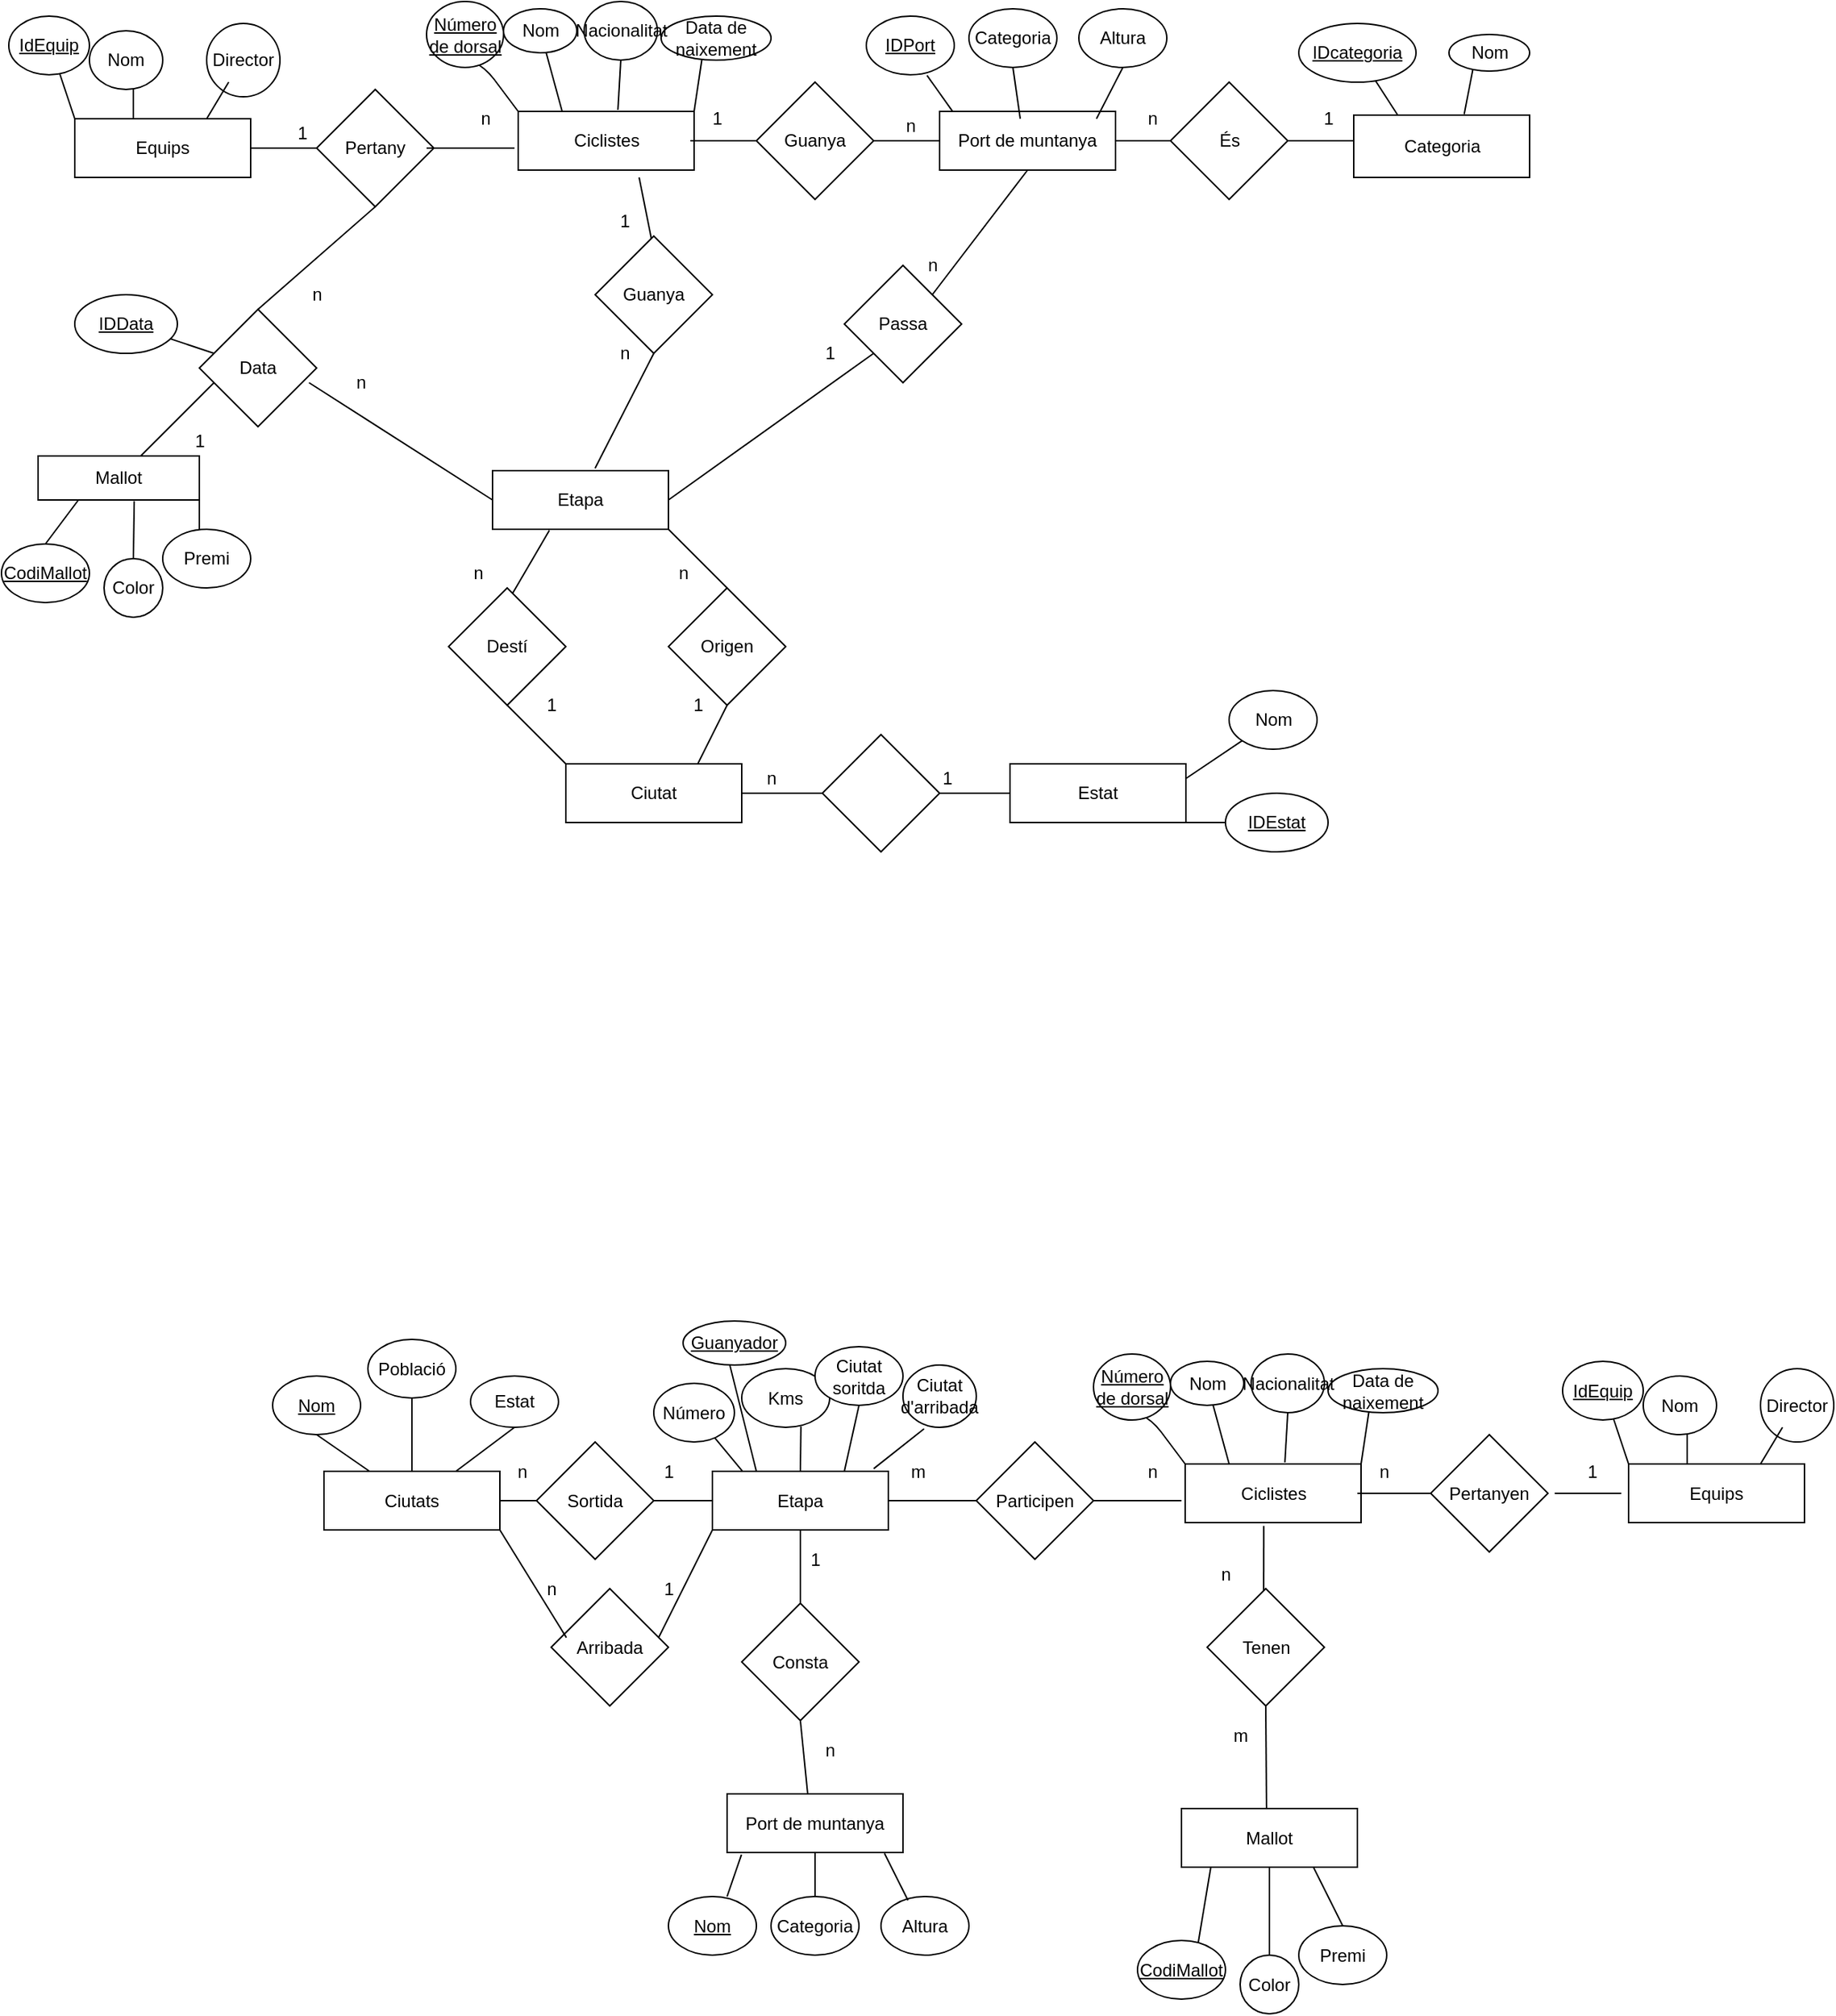 <mxfile version="13.9.6" type="github">
  <diagram id="R2lEEEUBdFMjLlhIrx00" name="Page-1">
    <mxGraphModel dx="2354" dy="1782" grid="1" gridSize="10" guides="1" tooltips="1" connect="1" arrows="1" fold="1" page="1" pageScale="1" pageWidth="850" pageHeight="1100" math="0" shadow="0" extFonts="Permanent Marker^https://fonts.googleapis.com/css?family=Permanent+Marker">
      <root>
        <mxCell id="0" />
        <mxCell id="1" parent="0" />
        <mxCell id="1hGpKZUH9dAzGPUgrhqF-1" value="Ciclistes" style="rounded=0;whiteSpace=wrap;html=1;" parent="1" vertex="1">
          <mxGeometry x="82.5" y="977.5" width="120" height="40" as="geometry" />
        </mxCell>
        <mxCell id="1hGpKZUH9dAzGPUgrhqF-2" value="" style="endArrow=none;html=1;exitX=0.25;exitY=0;exitDx=0;exitDy=0;" parent="1" source="1hGpKZUH9dAzGPUgrhqF-1" target="1hGpKZUH9dAzGPUgrhqF-3" edge="1">
          <mxGeometry width="50" height="50" relative="1" as="geometry">
            <mxPoint x="120" y="937.5" as="sourcePoint" />
            <mxPoint x="130" y="927.5" as="targetPoint" />
          </mxGeometry>
        </mxCell>
        <mxCell id="1hGpKZUH9dAzGPUgrhqF-3" value="Nom" style="ellipse;whiteSpace=wrap;html=1;" parent="1" vertex="1">
          <mxGeometry x="72.5" y="907.5" width="50" height="30" as="geometry" />
        </mxCell>
        <mxCell id="1hGpKZUH9dAzGPUgrhqF-4" value="" style="endArrow=none;html=1;exitX=1;exitY=0;exitDx=0;exitDy=0;" parent="1" source="1hGpKZUH9dAzGPUgrhqF-1" edge="1">
          <mxGeometry width="50" height="50" relative="1" as="geometry">
            <mxPoint x="320" y="967.5" as="sourcePoint" />
            <mxPoint x="210" y="927.5" as="targetPoint" />
          </mxGeometry>
        </mxCell>
        <mxCell id="1hGpKZUH9dAzGPUgrhqF-5" value="Data de naixement" style="ellipse;whiteSpace=wrap;html=1;" parent="1" vertex="1">
          <mxGeometry x="180" y="912.5" width="75" height="30" as="geometry" />
        </mxCell>
        <mxCell id="1hGpKZUH9dAzGPUgrhqF-6" value="Altura" style="ellipse;whiteSpace=wrap;html=1;" parent="1" vertex="1">
          <mxGeometry x="-125" y="1272.5" width="60" height="40" as="geometry" />
        </mxCell>
        <mxCell id="1hGpKZUH9dAzGPUgrhqF-7" value="" style="endArrow=none;html=1;exitX=0;exitY=0;exitDx=0;exitDy=0;" parent="1" source="1hGpKZUH9dAzGPUgrhqF-1" edge="1">
          <mxGeometry width="50" height="50" relative="1" as="geometry">
            <mxPoint x="-40" y="977.5" as="sourcePoint" />
            <mxPoint x="40" y="937.5" as="targetPoint" />
            <Array as="points">
              <mxPoint x="60" y="947.5" />
            </Array>
          </mxGeometry>
        </mxCell>
        <mxCell id="1hGpKZUH9dAzGPUgrhqF-8" value="&lt;u&gt;Número de dorsal&lt;/u&gt;" style="ellipse;whiteSpace=wrap;html=1;" parent="1" vertex="1">
          <mxGeometry x="20" y="902.5" width="52.5" height="45" as="geometry" />
        </mxCell>
        <mxCell id="1hGpKZUH9dAzGPUgrhqF-9" value="" style="endArrow=none;html=1;entryX=0.567;entryY=-0.025;entryDx=0;entryDy=0;exitX=0.5;exitY=1;exitDx=0;exitDy=0;entryPerimeter=0;" parent="1" source="1hGpKZUH9dAzGPUgrhqF-10" target="1hGpKZUH9dAzGPUgrhqF-1" edge="1">
          <mxGeometry width="50" height="50" relative="1" as="geometry">
            <mxPoint x="130" y="1057.5" as="sourcePoint" />
            <mxPoint x="140" y="1027.5" as="targetPoint" />
          </mxGeometry>
        </mxCell>
        <mxCell id="1hGpKZUH9dAzGPUgrhqF-10" value="Nacionalitat&lt;br&gt;" style="ellipse;whiteSpace=wrap;html=1;" parent="1" vertex="1">
          <mxGeometry x="127.5" y="902.5" width="50" height="40" as="geometry" />
        </mxCell>
        <mxCell id="1hGpKZUH9dAzGPUgrhqF-11" value="Port de muntanya" style="rounded=0;whiteSpace=wrap;html=1;" parent="1" vertex="1">
          <mxGeometry x="-230" y="1202.5" width="120" height="40" as="geometry" />
        </mxCell>
        <mxCell id="1hGpKZUH9dAzGPUgrhqF-12" value="&lt;u&gt;Nom&lt;/u&gt;" style="ellipse;whiteSpace=wrap;html=1;" parent="1" vertex="1">
          <mxGeometry x="-270" y="1272.5" width="60" height="40" as="geometry" />
        </mxCell>
        <mxCell id="1hGpKZUH9dAzGPUgrhqF-13" value="Categoria" style="ellipse;whiteSpace=wrap;html=1;" parent="1" vertex="1">
          <mxGeometry x="-200" y="1272.5" width="60" height="40" as="geometry" />
        </mxCell>
        <mxCell id="1hGpKZUH9dAzGPUgrhqF-14" value="" style="endArrow=none;html=1;exitX=0.082;exitY=1.035;exitDx=0;exitDy=0;exitPerimeter=0;" parent="1" source="1hGpKZUH9dAzGPUgrhqF-11" edge="1">
          <mxGeometry width="50" height="50" relative="1" as="geometry">
            <mxPoint x="-190" y="1202.5" as="sourcePoint" />
            <mxPoint x="-230" y="1272.5" as="targetPoint" />
          </mxGeometry>
        </mxCell>
        <mxCell id="1hGpKZUH9dAzGPUgrhqF-15" value="" style="endArrow=none;html=1;entryX=0.5;entryY=0;entryDx=0;entryDy=0;" parent="1" target="1hGpKZUH9dAzGPUgrhqF-13" edge="1">
          <mxGeometry width="50" height="50" relative="1" as="geometry">
            <mxPoint x="-170" y="1242.5" as="sourcePoint" />
            <mxPoint x="-170" y="1152.5" as="targetPoint" />
          </mxGeometry>
        </mxCell>
        <mxCell id="1hGpKZUH9dAzGPUgrhqF-16" value="" style="endArrow=none;html=1;exitX=0.895;exitY=1.015;exitDx=0;exitDy=0;exitPerimeter=0;entryX=0.307;entryY=0.065;entryDx=0;entryDy=0;entryPerimeter=0;" parent="1" source="1hGpKZUH9dAzGPUgrhqF-11" target="1hGpKZUH9dAzGPUgrhqF-6" edge="1">
          <mxGeometry width="50" height="50" relative="1" as="geometry">
            <mxPoint x="-110" y="1182.5" as="sourcePoint" />
            <mxPoint x="-110" y="1162.5" as="targetPoint" />
          </mxGeometry>
        </mxCell>
        <mxCell id="1hGpKZUH9dAzGPUgrhqF-17" value="Etapa" style="rounded=0;whiteSpace=wrap;html=1;" parent="1" vertex="1">
          <mxGeometry x="-240" y="982.5" width="120" height="40" as="geometry" />
        </mxCell>
        <mxCell id="1hGpKZUH9dAzGPUgrhqF-18" value="" style="endArrow=none;html=1;exitX=0.17;exitY=-0.005;exitDx=0;exitDy=0;exitPerimeter=0;" parent="1" source="1hGpKZUH9dAzGPUgrhqF-17" target="1hGpKZUH9dAzGPUgrhqF-21" edge="1">
          <mxGeometry width="50" height="50" relative="1" as="geometry">
            <mxPoint x="-250" y="972.5" as="sourcePoint" />
            <mxPoint x="-240" y="942.5" as="targetPoint" />
          </mxGeometry>
        </mxCell>
        <mxCell id="1hGpKZUH9dAzGPUgrhqF-19" value="" style="endArrow=none;html=1;exitX=0.5;exitY=0;exitDx=0;exitDy=0;entryX=0.673;entryY=0.985;entryDx=0;entryDy=0;entryPerimeter=0;" parent="1" source="1hGpKZUH9dAzGPUgrhqF-17" target="1hGpKZUH9dAzGPUgrhqF-22" edge="1">
          <mxGeometry width="50" height="50" relative="1" as="geometry">
            <mxPoint x="-200" y="972.5" as="sourcePoint" />
            <mxPoint x="-188" y="942.5" as="targetPoint" />
          </mxGeometry>
        </mxCell>
        <mxCell id="1hGpKZUH9dAzGPUgrhqF-20" value="" style="endArrow=none;html=1;exitX=0.75;exitY=0;exitDx=0;exitDy=0;entryX=0.5;entryY=1;entryDx=0;entryDy=0;" parent="1" source="1hGpKZUH9dAzGPUgrhqF-17" target="1hGpKZUH9dAzGPUgrhqF-23" edge="1">
          <mxGeometry width="50" height="50" relative="1" as="geometry">
            <mxPoint x="-170" y="982.5" as="sourcePoint" />
            <mxPoint x="-130" y="942.5" as="targetPoint" />
          </mxGeometry>
        </mxCell>
        <mxCell id="1hGpKZUH9dAzGPUgrhqF-21" value="Número" style="ellipse;whiteSpace=wrap;html=1;" parent="1" vertex="1">
          <mxGeometry x="-280" y="922.5" width="55" height="40" as="geometry" />
        </mxCell>
        <mxCell id="1hGpKZUH9dAzGPUgrhqF-22" value="Kms" style="ellipse;whiteSpace=wrap;html=1;" parent="1" vertex="1">
          <mxGeometry x="-220" y="912.5" width="60" height="40" as="geometry" />
        </mxCell>
        <mxCell id="1hGpKZUH9dAzGPUgrhqF-23" value="Ciutat soritda" style="ellipse;whiteSpace=wrap;html=1;" parent="1" vertex="1">
          <mxGeometry x="-170" y="897.5" width="60" height="40" as="geometry" />
        </mxCell>
        <mxCell id="1hGpKZUH9dAzGPUgrhqF-24" value="" style="endArrow=none;html=1;entryX=0.917;entryY=-0.045;entryDx=0;entryDy=0;exitX=0.288;exitY=1.024;exitDx=0;exitDy=0;exitPerimeter=0;entryPerimeter=0;" parent="1" source="1hGpKZUH9dAzGPUgrhqF-25" target="1hGpKZUH9dAzGPUgrhqF-17" edge="1">
          <mxGeometry width="50" height="50" relative="1" as="geometry">
            <mxPoint x="-180" y="1062.5" as="sourcePoint" />
            <mxPoint x="-160" y="1042.5" as="targetPoint" />
          </mxGeometry>
        </mxCell>
        <mxCell id="1hGpKZUH9dAzGPUgrhqF-25" value="Ciutat d&#39;arribada" style="ellipse;whiteSpace=wrap;html=1;" parent="1" vertex="1">
          <mxGeometry x="-110" y="910" width="50" height="42.5" as="geometry" />
        </mxCell>
        <mxCell id="1hGpKZUH9dAzGPUgrhqF-26" value="Ciutats" style="rounded=0;whiteSpace=wrap;html=1;" parent="1" vertex="1">
          <mxGeometry x="-505" y="982.5" width="120" height="40" as="geometry" />
        </mxCell>
        <mxCell id="1hGpKZUH9dAzGPUgrhqF-27" value="&lt;u&gt;Nom&lt;/u&gt;" style="ellipse;whiteSpace=wrap;html=1;" parent="1" vertex="1">
          <mxGeometry x="-540" y="917.5" width="60" height="40" as="geometry" />
        </mxCell>
        <mxCell id="1hGpKZUH9dAzGPUgrhqF-28" value="Població" style="ellipse;whiteSpace=wrap;html=1;" parent="1" vertex="1">
          <mxGeometry x="-475" y="892.5" width="60" height="40" as="geometry" />
        </mxCell>
        <mxCell id="1hGpKZUH9dAzGPUgrhqF-29" value="Estat" style="ellipse;whiteSpace=wrap;html=1;" parent="1" vertex="1">
          <mxGeometry x="-405" y="917.5" width="60" height="35" as="geometry" />
        </mxCell>
        <mxCell id="1hGpKZUH9dAzGPUgrhqF-30" value="" style="endArrow=none;html=1;exitX=0.75;exitY=0;exitDx=0;exitDy=0;" parent="1" source="1hGpKZUH9dAzGPUgrhqF-26" edge="1">
          <mxGeometry width="50" height="50" relative="1" as="geometry">
            <mxPoint x="-425" y="1002.5" as="sourcePoint" />
            <mxPoint x="-375" y="952.5" as="targetPoint" />
          </mxGeometry>
        </mxCell>
        <mxCell id="1hGpKZUH9dAzGPUgrhqF-31" value="" style="endArrow=none;html=1;entryX=0.5;entryY=1;entryDx=0;entryDy=0;exitX=0.5;exitY=0;exitDx=0;exitDy=0;" parent="1" source="1hGpKZUH9dAzGPUgrhqF-26" target="1hGpKZUH9dAzGPUgrhqF-28" edge="1">
          <mxGeometry width="50" height="50" relative="1" as="geometry">
            <mxPoint x="-495" y="992.5" as="sourcePoint" />
            <mxPoint x="-445" y="942.5" as="targetPoint" />
          </mxGeometry>
        </mxCell>
        <mxCell id="1hGpKZUH9dAzGPUgrhqF-32" value="" style="endArrow=none;html=1;exitX=0.5;exitY=1;exitDx=0;exitDy=0;" parent="1" source="1hGpKZUH9dAzGPUgrhqF-27" target="1hGpKZUH9dAzGPUgrhqF-26" edge="1">
          <mxGeometry width="50" height="50" relative="1" as="geometry">
            <mxPoint x="-585" y="1032.5" as="sourcePoint" />
            <mxPoint x="-535" y="982.5" as="targetPoint" />
          </mxGeometry>
        </mxCell>
        <mxCell id="1hGpKZUH9dAzGPUgrhqF-34" value="Equips" style="rounded=0;whiteSpace=wrap;html=1;" parent="1" vertex="1">
          <mxGeometry x="385" y="977.5" width="120" height="40" as="geometry" />
        </mxCell>
        <mxCell id="1hGpKZUH9dAzGPUgrhqF-35" value="" style="endArrow=none;html=1;exitX=0.333;exitY=0;exitDx=0;exitDy=0;exitPerimeter=0;" parent="1" source="1hGpKZUH9dAzGPUgrhqF-34" edge="1">
          <mxGeometry width="50" height="50" relative="1" as="geometry">
            <mxPoint x="405" y="967.5" as="sourcePoint" />
            <mxPoint x="425" y="937.5" as="targetPoint" />
          </mxGeometry>
        </mxCell>
        <mxCell id="1hGpKZUH9dAzGPUgrhqF-36" value="Nom" style="ellipse;whiteSpace=wrap;html=1;" parent="1" vertex="1">
          <mxGeometry x="395" y="917.5" width="50" height="40" as="geometry" />
        </mxCell>
        <mxCell id="1hGpKZUH9dAzGPUgrhqF-37" value="Director" style="ellipse;whiteSpace=wrap;html=1;aspect=fixed;" parent="1" vertex="1">
          <mxGeometry x="475" y="912.5" width="50" height="50" as="geometry" />
        </mxCell>
        <mxCell id="1hGpKZUH9dAzGPUgrhqF-38" value="" style="endArrow=none;html=1;exitX=0.75;exitY=0;exitDx=0;exitDy=0;entryX=0.5;entryY=1;entryDx=0;entryDy=0;" parent="1" source="1hGpKZUH9dAzGPUgrhqF-34" edge="1">
          <mxGeometry width="50" height="50" relative="1" as="geometry">
            <mxPoint x="545" y="1007.5" as="sourcePoint" />
            <mxPoint x="490" y="952.5" as="targetPoint" />
          </mxGeometry>
        </mxCell>
        <mxCell id="1hGpKZUH9dAzGPUgrhqF-39" value="Mallot" style="rounded=0;whiteSpace=wrap;html=1;" parent="1" vertex="1">
          <mxGeometry x="80" y="1212.5" width="120" height="40" as="geometry" />
        </mxCell>
        <mxCell id="1hGpKZUH9dAzGPUgrhqF-41" value="Color" style="ellipse;whiteSpace=wrap;html=1;" parent="1" vertex="1">
          <mxGeometry x="120" y="1312.5" width="40" height="40" as="geometry" />
        </mxCell>
        <mxCell id="1hGpKZUH9dAzGPUgrhqF-43" value="Premi" style="ellipse;whiteSpace=wrap;html=1;" parent="1" vertex="1">
          <mxGeometry x="160" y="1292.5" width="60" height="40" as="geometry" />
        </mxCell>
        <mxCell id="1hGpKZUH9dAzGPUgrhqF-45" value="" style="endArrow=none;html=1;" parent="1" edge="1">
          <mxGeometry width="50" height="50" relative="1" as="geometry">
            <mxPoint x="380" y="997.5" as="sourcePoint" />
            <mxPoint x="380" y="997.5" as="targetPoint" />
            <Array as="points">
              <mxPoint x="330" y="997.5" />
            </Array>
          </mxGeometry>
        </mxCell>
        <mxCell id="1hGpKZUH9dAzGPUgrhqF-46" value="Pertanyen" style="rhombus;whiteSpace=wrap;html=1;" parent="1" vertex="1">
          <mxGeometry x="250" y="957.5" width="80" height="80" as="geometry" />
        </mxCell>
        <mxCell id="1hGpKZUH9dAzGPUgrhqF-47" value="" style="endArrow=none;html=1;" parent="1" edge="1">
          <mxGeometry width="50" height="50" relative="1" as="geometry">
            <mxPoint x="250" y="997.5" as="sourcePoint" />
            <mxPoint x="200" y="997.5" as="targetPoint" />
          </mxGeometry>
        </mxCell>
        <mxCell id="1hGpKZUH9dAzGPUgrhqF-49" value="1" style="text;html=1;align=center;verticalAlign=middle;resizable=0;points=[];autosize=1;" parent="1" vertex="1">
          <mxGeometry x="350" y="972.5" width="20" height="20" as="geometry" />
        </mxCell>
        <mxCell id="1hGpKZUH9dAzGPUgrhqF-50" value="n" style="text;html=1;align=center;verticalAlign=middle;resizable=0;points=[];autosize=1;" parent="1" vertex="1">
          <mxGeometry x="207.5" y="972.5" width="20" height="20" as="geometry" />
        </mxCell>
        <mxCell id="1hGpKZUH9dAzGPUgrhqF-51" value="" style="endArrow=none;html=1;entryX=0.447;entryY=1.055;entryDx=0;entryDy=0;entryPerimeter=0;" parent="1" target="1hGpKZUH9dAzGPUgrhqF-1" edge="1">
          <mxGeometry width="50" height="50" relative="1" as="geometry">
            <mxPoint x="136" y="1092.5" as="sourcePoint" />
            <mxPoint x="162.5" y="1057.5" as="targetPoint" />
          </mxGeometry>
        </mxCell>
        <mxCell id="1hGpKZUH9dAzGPUgrhqF-52" value="" style="endArrow=none;html=1;" parent="1" source="1hGpKZUH9dAzGPUgrhqF-41" edge="1">
          <mxGeometry width="50" height="50" relative="1" as="geometry">
            <mxPoint x="100" y="1292.5" as="sourcePoint" />
            <mxPoint x="140" y="1252.5" as="targetPoint" />
          </mxGeometry>
        </mxCell>
        <mxCell id="1hGpKZUH9dAzGPUgrhqF-53" value="" style="endArrow=none;html=1;entryX=0.75;entryY=1;entryDx=0;entryDy=0;exitX=0.5;exitY=0;exitDx=0;exitDy=0;" parent="1" source="1hGpKZUH9dAzGPUgrhqF-43" target="1hGpKZUH9dAzGPUgrhqF-39" edge="1">
          <mxGeometry width="50" height="50" relative="1" as="geometry">
            <mxPoint x="210" y="1292.5" as="sourcePoint" />
            <mxPoint x="260" y="1242.5" as="targetPoint" />
          </mxGeometry>
        </mxCell>
        <mxCell id="1hGpKZUH9dAzGPUgrhqF-54" value="Tenen" style="rhombus;whiteSpace=wrap;html=1;" parent="1" vertex="1">
          <mxGeometry x="97.5" y="1062.5" width="80" height="80" as="geometry" />
        </mxCell>
        <mxCell id="1hGpKZUH9dAzGPUgrhqF-59" value="" style="endArrow=none;html=1;entryX=0.5;entryY=1;entryDx=0;entryDy=0;" parent="1" target="1hGpKZUH9dAzGPUgrhqF-54" edge="1">
          <mxGeometry width="50" height="50" relative="1" as="geometry">
            <mxPoint x="138" y="1212.5" as="sourcePoint" />
            <mxPoint x="160" y="1172.5" as="targetPoint" />
          </mxGeometry>
        </mxCell>
        <mxCell id="1hGpKZUH9dAzGPUgrhqF-60" value="n" style="text;html=1;align=center;verticalAlign=middle;resizable=0;points=[];autosize=1;" parent="1" vertex="1">
          <mxGeometry x="100" y="1042.5" width="20" height="20" as="geometry" />
        </mxCell>
        <mxCell id="1hGpKZUH9dAzGPUgrhqF-61" value="m" style="text;html=1;align=center;verticalAlign=middle;resizable=0;points=[];autosize=1;" parent="1" vertex="1">
          <mxGeometry x="105" y="1152.5" width="30" height="20" as="geometry" />
        </mxCell>
        <mxCell id="1hGpKZUH9dAzGPUgrhqF-65" value="" style="endArrow=none;html=1;exitX=1;exitY=0.5;exitDx=0;exitDy=0;" parent="1" source="1hGpKZUH9dAzGPUgrhqF-17" edge="1">
          <mxGeometry width="50" height="50" relative="1" as="geometry">
            <mxPoint x="-100" y="1032.5" as="sourcePoint" />
            <mxPoint x="-60" y="1002.5" as="targetPoint" />
          </mxGeometry>
        </mxCell>
        <mxCell id="1hGpKZUH9dAzGPUgrhqF-66" value="Participen" style="rhombus;whiteSpace=wrap;html=1;" parent="1" vertex="1">
          <mxGeometry x="-60" y="962.5" width="80" height="80" as="geometry" />
        </mxCell>
        <mxCell id="1hGpKZUH9dAzGPUgrhqF-67" value="m" style="text;html=1;align=center;verticalAlign=middle;resizable=0;points=[];autosize=1;" parent="1" vertex="1">
          <mxGeometry x="-115" y="972.5" width="30" height="20" as="geometry" />
        </mxCell>
        <mxCell id="1hGpKZUH9dAzGPUgrhqF-68" value="n" style="text;html=1;align=center;verticalAlign=middle;resizable=0;points=[];autosize=1;" parent="1" vertex="1">
          <mxGeometry x="50" y="972.5" width="20" height="20" as="geometry" />
        </mxCell>
        <mxCell id="1hGpKZUH9dAzGPUgrhqF-69" value="" style="endArrow=none;html=1;exitX=1;exitY=0.5;exitDx=0;exitDy=0;" parent="1" source="1hGpKZUH9dAzGPUgrhqF-66" edge="1">
          <mxGeometry width="50" height="50" relative="1" as="geometry">
            <mxPoint x="20" y="1042.5" as="sourcePoint" />
            <mxPoint x="80" y="1002.5" as="targetPoint" />
          </mxGeometry>
        </mxCell>
        <mxCell id="1hGpKZUH9dAzGPUgrhqF-70" value="Sortida" style="rhombus;whiteSpace=wrap;html=1;" parent="1" vertex="1">
          <mxGeometry x="-360" y="962.5" width="80" height="80" as="geometry" />
        </mxCell>
        <mxCell id="1hGpKZUH9dAzGPUgrhqF-71" value="" style="endArrow=none;html=1;exitX=1;exitY=0.5;exitDx=0;exitDy=0;entryX=0;entryY=0.5;entryDx=0;entryDy=0;" parent="1" source="1hGpKZUH9dAzGPUgrhqF-70" target="1hGpKZUH9dAzGPUgrhqF-17" edge="1">
          <mxGeometry width="50" height="50" relative="1" as="geometry">
            <mxPoint x="-280" y="1032.5" as="sourcePoint" />
            <mxPoint x="-230" y="982.5" as="targetPoint" />
          </mxGeometry>
        </mxCell>
        <mxCell id="1hGpKZUH9dAzGPUgrhqF-72" value="" style="endArrow=none;html=1;" parent="1" edge="1">
          <mxGeometry width="50" height="50" relative="1" as="geometry">
            <mxPoint x="-385" y="1002.5" as="sourcePoint" />
            <mxPoint x="-360" y="1002.5" as="targetPoint" />
          </mxGeometry>
        </mxCell>
        <mxCell id="1hGpKZUH9dAzGPUgrhqF-73" value="1" style="text;html=1;align=center;verticalAlign=middle;resizable=0;points=[];autosize=1;" parent="1" vertex="1">
          <mxGeometry x="-280" y="972.5" width="20" height="20" as="geometry" />
        </mxCell>
        <mxCell id="1hGpKZUH9dAzGPUgrhqF-74" value="n" style="text;html=1;align=center;verticalAlign=middle;resizable=0;points=[];autosize=1;" parent="1" vertex="1">
          <mxGeometry x="-380" y="972.5" width="20" height="20" as="geometry" />
        </mxCell>
        <mxCell id="1hGpKZUH9dAzGPUgrhqF-75" value="" style="endArrow=none;html=1;entryX=0.5;entryY=1;entryDx=0;entryDy=0;exitX=0.5;exitY=0;exitDx=0;exitDy=0;" parent="1" source="1hGpKZUH9dAzGPUgrhqF-76" target="1hGpKZUH9dAzGPUgrhqF-17" edge="1">
          <mxGeometry width="50" height="50" relative="1" as="geometry">
            <mxPoint x="-440" y="1062.5" as="sourcePoint" />
            <mxPoint x="-440" y="1032.5" as="targetPoint" />
          </mxGeometry>
        </mxCell>
        <mxCell id="1hGpKZUH9dAzGPUgrhqF-76" value="Consta" style="rhombus;whiteSpace=wrap;html=1;" parent="1" vertex="1">
          <mxGeometry x="-220" y="1072.5" width="80" height="80" as="geometry" />
        </mxCell>
        <mxCell id="1hGpKZUH9dAzGPUgrhqF-77" value="" style="endArrow=none;html=1;entryX=0.5;entryY=1;entryDx=0;entryDy=0;" parent="1" target="1hGpKZUH9dAzGPUgrhqF-76" edge="1">
          <mxGeometry width="50" height="50" relative="1" as="geometry">
            <mxPoint x="-175" y="1202.5" as="sourcePoint" />
            <mxPoint x="-155" y="1152.5" as="targetPoint" />
          </mxGeometry>
        </mxCell>
        <mxCell id="1hGpKZUH9dAzGPUgrhqF-78" value="1" style="text;html=1;align=center;verticalAlign=middle;resizable=0;points=[];autosize=1;" parent="1" vertex="1">
          <mxGeometry x="-180" y="1032.5" width="20" height="20" as="geometry" />
        </mxCell>
        <mxCell id="1hGpKZUH9dAzGPUgrhqF-79" value="n" style="text;html=1;align=center;verticalAlign=middle;resizable=0;points=[];autosize=1;" parent="1" vertex="1">
          <mxGeometry x="-170" y="1162.5" width="20" height="20" as="geometry" />
        </mxCell>
        <mxCell id="1hGpKZUH9dAzGPUgrhqF-80" value="" style="endArrow=none;html=1;exitX=0.25;exitY=0;exitDx=0;exitDy=0;" parent="1" source="1hGpKZUH9dAzGPUgrhqF-17" edge="1">
          <mxGeometry width="50" height="50" relative="1" as="geometry">
            <mxPoint x="-260" y="902.5" as="sourcePoint" />
            <mxPoint x="-230" y="902.5" as="targetPoint" />
          </mxGeometry>
        </mxCell>
        <mxCell id="1hGpKZUH9dAzGPUgrhqF-81" value="&lt;u&gt;Guanyador&lt;/u&gt;" style="ellipse;whiteSpace=wrap;html=1;" parent="1" vertex="1">
          <mxGeometry x="-260" y="880" width="70" height="30" as="geometry" />
        </mxCell>
        <mxCell id="1hGpKZUH9dAzGPUgrhqF-82" value="" style="endArrow=none;html=1;entryX=0;entryY=1;entryDx=0;entryDy=0;" parent="1" target="1hGpKZUH9dAzGPUgrhqF-17" edge="1">
          <mxGeometry width="50" height="50" relative="1" as="geometry">
            <mxPoint x="-280" y="1102.5" as="sourcePoint" />
            <mxPoint x="-260" y="1062.5" as="targetPoint" />
          </mxGeometry>
        </mxCell>
        <mxCell id="1hGpKZUH9dAzGPUgrhqF-83" value="Arribada" style="rhombus;whiteSpace=wrap;html=1;" parent="1" vertex="1">
          <mxGeometry x="-350" y="1062.5" width="80" height="80" as="geometry" />
        </mxCell>
        <mxCell id="1hGpKZUH9dAzGPUgrhqF-84" value="" style="endArrow=none;html=1;entryX=1;entryY=1;entryDx=0;entryDy=0;exitX=0.13;exitY=0.418;exitDx=0;exitDy=0;exitPerimeter=0;" parent="1" source="1hGpKZUH9dAzGPUgrhqF-83" target="1hGpKZUH9dAzGPUgrhqF-26" edge="1">
          <mxGeometry width="50" height="50" relative="1" as="geometry">
            <mxPoint x="-410" y="1072.5" as="sourcePoint" />
            <mxPoint x="-360" y="1022.5" as="targetPoint" />
          </mxGeometry>
        </mxCell>
        <mxCell id="1hGpKZUH9dAzGPUgrhqF-85" value="1" style="text;html=1;align=center;verticalAlign=middle;resizable=0;points=[];autosize=1;" parent="1" vertex="1">
          <mxGeometry x="-280" y="1052.5" width="20" height="20" as="geometry" />
        </mxCell>
        <mxCell id="1hGpKZUH9dAzGPUgrhqF-86" value="n" style="text;html=1;align=center;verticalAlign=middle;resizable=0;points=[];autosize=1;" parent="1" vertex="1">
          <mxGeometry x="-360" y="1052.5" width="20" height="20" as="geometry" />
        </mxCell>
        <mxCell id="1hGpKZUH9dAzGPUgrhqF-87" value="" style="endArrow=none;html=1;exitX=0;exitY=0;exitDx=0;exitDy=0;" parent="1" source="1hGpKZUH9dAzGPUgrhqF-34" edge="1">
          <mxGeometry width="50" height="50" relative="1" as="geometry">
            <mxPoint x="350" y="972.5" as="sourcePoint" />
            <mxPoint x="370" y="932.5" as="targetPoint" />
          </mxGeometry>
        </mxCell>
        <mxCell id="1hGpKZUH9dAzGPUgrhqF-88" value="&lt;u&gt;IdEquip&lt;/u&gt;" style="ellipse;whiteSpace=wrap;html=1;" parent="1" vertex="1">
          <mxGeometry x="340" y="907.5" width="55" height="40" as="geometry" />
        </mxCell>
        <mxCell id="1hGpKZUH9dAzGPUgrhqF-89" value="" style="endArrow=none;html=1;" parent="1" edge="1">
          <mxGeometry width="50" height="50" relative="1" as="geometry">
            <mxPoint x="90" y="1312.5" as="sourcePoint" />
            <mxPoint x="100" y="1252.5" as="targetPoint" />
          </mxGeometry>
        </mxCell>
        <mxCell id="1hGpKZUH9dAzGPUgrhqF-90" value="&lt;u&gt;CodiMallot&lt;/u&gt;" style="ellipse;whiteSpace=wrap;html=1;" parent="1" vertex="1">
          <mxGeometry x="50" y="1302.5" width="60" height="40" as="geometry" />
        </mxCell>
        <mxCell id="GMHDIYEVsh27Bv1ms_Ed-1" value="Equips" style="rounded=0;whiteSpace=wrap;html=1;" vertex="1" parent="1">
          <mxGeometry x="-675" y="60" width="120" height="40" as="geometry" />
        </mxCell>
        <mxCell id="GMHDIYEVsh27Bv1ms_Ed-2" value="" style="endArrow=none;html=1;exitX=0.333;exitY=0;exitDx=0;exitDy=0;exitPerimeter=0;" edge="1" parent="1" source="GMHDIYEVsh27Bv1ms_Ed-1">
          <mxGeometry width="50" height="50" relative="1" as="geometry">
            <mxPoint x="-655" y="50" as="sourcePoint" />
            <mxPoint x="-635" y="20" as="targetPoint" />
          </mxGeometry>
        </mxCell>
        <mxCell id="GMHDIYEVsh27Bv1ms_Ed-3" value="Nom" style="ellipse;whiteSpace=wrap;html=1;" vertex="1" parent="1">
          <mxGeometry x="-665" width="50" height="40" as="geometry" />
        </mxCell>
        <mxCell id="GMHDIYEVsh27Bv1ms_Ed-4" value="Director" style="ellipse;whiteSpace=wrap;html=1;aspect=fixed;" vertex="1" parent="1">
          <mxGeometry x="-585" y="-5" width="50" height="50" as="geometry" />
        </mxCell>
        <mxCell id="GMHDIYEVsh27Bv1ms_Ed-5" value="" style="endArrow=none;html=1;exitX=0.75;exitY=0;exitDx=0;exitDy=0;entryX=0.5;entryY=1;entryDx=0;entryDy=0;" edge="1" parent="1" source="GMHDIYEVsh27Bv1ms_Ed-1">
          <mxGeometry width="50" height="50" relative="1" as="geometry">
            <mxPoint x="-515" y="90" as="sourcePoint" />
            <mxPoint x="-570" y="35" as="targetPoint" />
          </mxGeometry>
        </mxCell>
        <mxCell id="GMHDIYEVsh27Bv1ms_Ed-7" value="" style="endArrow=none;html=1;exitX=0;exitY=0;exitDx=0;exitDy=0;" edge="1" parent="1" source="GMHDIYEVsh27Bv1ms_Ed-1">
          <mxGeometry width="50" height="50" relative="1" as="geometry">
            <mxPoint x="-710" y="55" as="sourcePoint" />
            <mxPoint x="-690" y="15" as="targetPoint" />
          </mxGeometry>
        </mxCell>
        <mxCell id="GMHDIYEVsh27Bv1ms_Ed-8" value="&lt;u&gt;IdEquip&lt;/u&gt;" style="ellipse;whiteSpace=wrap;html=1;" vertex="1" parent="1">
          <mxGeometry x="-720" y="-10" width="55" height="40" as="geometry" />
        </mxCell>
        <mxCell id="GMHDIYEVsh27Bv1ms_Ed-9" value="" style="endArrow=none;html=1;exitX=1;exitY=0.5;exitDx=0;exitDy=0;" edge="1" parent="1" source="GMHDIYEVsh27Bv1ms_Ed-1">
          <mxGeometry width="50" height="50" relative="1" as="geometry">
            <mxPoint x="-540" y="110" as="sourcePoint" />
            <mxPoint x="-510" y="80" as="targetPoint" />
          </mxGeometry>
        </mxCell>
        <mxCell id="GMHDIYEVsh27Bv1ms_Ed-10" value="1" style="text;html=1;align=center;verticalAlign=middle;resizable=0;points=[];autosize=1;" vertex="1" parent="1">
          <mxGeometry x="-530" y="60" width="20" height="20" as="geometry" />
        </mxCell>
        <mxCell id="GMHDIYEVsh27Bv1ms_Ed-11" value="Pertany" style="rhombus;whiteSpace=wrap;html=1;" vertex="1" parent="1">
          <mxGeometry x="-510" y="40" width="80" height="80" as="geometry" />
        </mxCell>
        <mxCell id="GMHDIYEVsh27Bv1ms_Ed-12" value="" style="endArrow=none;html=1;exitX=1;exitY=0.5;exitDx=0;exitDy=0;" edge="1" parent="1" source="GMHDIYEVsh27Bv1ms_Ed-11">
          <mxGeometry width="50" height="50" relative="1" as="geometry">
            <mxPoint x="-410" y="100" as="sourcePoint" />
            <mxPoint x="-380" y="80" as="targetPoint" />
          </mxGeometry>
        </mxCell>
        <mxCell id="GMHDIYEVsh27Bv1ms_Ed-14" value="Ciclistes" style="rounded=0;whiteSpace=wrap;html=1;" vertex="1" parent="1">
          <mxGeometry x="-372.5" y="55" width="120" height="40" as="geometry" />
        </mxCell>
        <mxCell id="GMHDIYEVsh27Bv1ms_Ed-15" value="" style="endArrow=none;html=1;exitX=0.25;exitY=0;exitDx=0;exitDy=0;" edge="1" parent="1" source="GMHDIYEVsh27Bv1ms_Ed-14" target="GMHDIYEVsh27Bv1ms_Ed-16">
          <mxGeometry width="50" height="50" relative="1" as="geometry">
            <mxPoint x="-335" y="15" as="sourcePoint" />
            <mxPoint x="-325" y="5" as="targetPoint" />
          </mxGeometry>
        </mxCell>
        <mxCell id="GMHDIYEVsh27Bv1ms_Ed-16" value="Nom" style="ellipse;whiteSpace=wrap;html=1;" vertex="1" parent="1">
          <mxGeometry x="-382.5" y="-15" width="50" height="30" as="geometry" />
        </mxCell>
        <mxCell id="GMHDIYEVsh27Bv1ms_Ed-17" value="" style="endArrow=none;html=1;exitX=1;exitY=0;exitDx=0;exitDy=0;" edge="1" parent="1" source="GMHDIYEVsh27Bv1ms_Ed-14">
          <mxGeometry width="50" height="50" relative="1" as="geometry">
            <mxPoint x="-135" y="45" as="sourcePoint" />
            <mxPoint x="-245" y="5" as="targetPoint" />
          </mxGeometry>
        </mxCell>
        <mxCell id="GMHDIYEVsh27Bv1ms_Ed-18" value="Data de naixement" style="ellipse;whiteSpace=wrap;html=1;" vertex="1" parent="1">
          <mxGeometry x="-275" y="-10" width="75" height="30" as="geometry" />
        </mxCell>
        <mxCell id="GMHDIYEVsh27Bv1ms_Ed-19" value="" style="endArrow=none;html=1;exitX=0;exitY=0;exitDx=0;exitDy=0;" edge="1" parent="1" source="GMHDIYEVsh27Bv1ms_Ed-14">
          <mxGeometry width="50" height="50" relative="1" as="geometry">
            <mxPoint x="-495" y="55" as="sourcePoint" />
            <mxPoint x="-415" y="15" as="targetPoint" />
            <Array as="points">
              <mxPoint x="-395" y="25" />
            </Array>
          </mxGeometry>
        </mxCell>
        <mxCell id="GMHDIYEVsh27Bv1ms_Ed-20" value="&lt;u&gt;Número de dorsal&lt;/u&gt;" style="ellipse;whiteSpace=wrap;html=1;" vertex="1" parent="1">
          <mxGeometry x="-435" y="-20" width="52.5" height="45" as="geometry" />
        </mxCell>
        <mxCell id="GMHDIYEVsh27Bv1ms_Ed-21" value="" style="endArrow=none;html=1;entryX=0.567;entryY=-0.025;entryDx=0;entryDy=0;exitX=0.5;exitY=1;exitDx=0;exitDy=0;entryPerimeter=0;" edge="1" parent="1" source="GMHDIYEVsh27Bv1ms_Ed-22" target="GMHDIYEVsh27Bv1ms_Ed-14">
          <mxGeometry width="50" height="50" relative="1" as="geometry">
            <mxPoint x="-325" y="135" as="sourcePoint" />
            <mxPoint x="-315" y="105" as="targetPoint" />
          </mxGeometry>
        </mxCell>
        <mxCell id="GMHDIYEVsh27Bv1ms_Ed-22" value="Nacionalitat&lt;br&gt;" style="ellipse;whiteSpace=wrap;html=1;" vertex="1" parent="1">
          <mxGeometry x="-327.5" y="-20" width="50" height="40" as="geometry" />
        </mxCell>
        <mxCell id="GMHDIYEVsh27Bv1ms_Ed-23" value="" style="endArrow=none;html=1;" edge="1" parent="1">
          <mxGeometry width="50" height="50" relative="1" as="geometry">
            <mxPoint x="-205" y="75" as="sourcePoint" />
            <mxPoint x="-255" y="75" as="targetPoint" />
          </mxGeometry>
        </mxCell>
        <mxCell id="GMHDIYEVsh27Bv1ms_Ed-24" value="1" style="text;html=1;align=center;verticalAlign=middle;resizable=0;points=[];autosize=1;" vertex="1" parent="1">
          <mxGeometry x="-247.5" y="50" width="20" height="20" as="geometry" />
        </mxCell>
        <mxCell id="GMHDIYEVsh27Bv1ms_Ed-25" value="n" style="text;html=1;align=center;verticalAlign=middle;resizable=0;points=[];autosize=1;" vertex="1" parent="1">
          <mxGeometry x="-405" y="50" width="20" height="20" as="geometry" />
        </mxCell>
        <mxCell id="GMHDIYEVsh27Bv1ms_Ed-26" value="" style="endArrow=none;html=1;exitX=1;exitY=0.5;exitDx=0;exitDy=0;" edge="1" parent="1">
          <mxGeometry width="50" height="50" relative="1" as="geometry">
            <mxPoint x="-435" y="80" as="sourcePoint" />
            <mxPoint x="-375" y="80" as="targetPoint" />
          </mxGeometry>
        </mxCell>
        <mxCell id="GMHDIYEVsh27Bv1ms_Ed-27" value="Guanya" style="rhombus;whiteSpace=wrap;html=1;" vertex="1" parent="1">
          <mxGeometry x="-210" y="35" width="80" height="80" as="geometry" />
        </mxCell>
        <mxCell id="GMHDIYEVsh27Bv1ms_Ed-28" value="Altura" style="ellipse;whiteSpace=wrap;html=1;" vertex="1" parent="1">
          <mxGeometry x="10" y="-15" width="60" height="40" as="geometry" />
        </mxCell>
        <mxCell id="GMHDIYEVsh27Bv1ms_Ed-29" value="Port de muntanya" style="rounded=0;whiteSpace=wrap;html=1;" vertex="1" parent="1">
          <mxGeometry x="-85" y="55" width="120" height="40" as="geometry" />
        </mxCell>
        <mxCell id="GMHDIYEVsh27Bv1ms_Ed-30" value="&lt;u&gt;IDPort&lt;/u&gt;" style="ellipse;whiteSpace=wrap;html=1;" vertex="1" parent="1">
          <mxGeometry x="-135" y="-10" width="60" height="40" as="geometry" />
        </mxCell>
        <mxCell id="GMHDIYEVsh27Bv1ms_Ed-31" value="Categoria" style="ellipse;whiteSpace=wrap;html=1;" vertex="1" parent="1">
          <mxGeometry x="-65" y="-15" width="60" height="40" as="geometry" />
        </mxCell>
        <mxCell id="GMHDIYEVsh27Bv1ms_Ed-32" value="" style="endArrow=none;html=1;exitX=0.075;exitY=0.005;exitDx=0;exitDy=0;exitPerimeter=0;entryX=0.69;entryY=1.01;entryDx=0;entryDy=0;entryPerimeter=0;" edge="1" parent="1" source="GMHDIYEVsh27Bv1ms_Ed-29" target="GMHDIYEVsh27Bv1ms_Ed-30">
          <mxGeometry width="50" height="50" relative="1" as="geometry">
            <mxPoint x="-45" y="55" as="sourcePoint" />
            <mxPoint x="-85" y="125" as="targetPoint" />
          </mxGeometry>
        </mxCell>
        <mxCell id="GMHDIYEVsh27Bv1ms_Ed-33" value="" style="endArrow=none;html=1;entryX=0.5;entryY=1;entryDx=0;entryDy=0;" edge="1" parent="1" target="GMHDIYEVsh27Bv1ms_Ed-31">
          <mxGeometry width="50" height="50" relative="1" as="geometry">
            <mxPoint x="-30" y="60" as="sourcePoint" />
            <mxPoint x="-25" y="5" as="targetPoint" />
          </mxGeometry>
        </mxCell>
        <mxCell id="GMHDIYEVsh27Bv1ms_Ed-34" value="" style="endArrow=none;html=1;entryX=0.5;entryY=1;entryDx=0;entryDy=0;" edge="1" parent="1" target="GMHDIYEVsh27Bv1ms_Ed-28">
          <mxGeometry width="50" height="50" relative="1" as="geometry">
            <mxPoint x="22" y="60" as="sourcePoint" />
            <mxPoint x="22" y="45" as="targetPoint" />
          </mxGeometry>
        </mxCell>
        <mxCell id="GMHDIYEVsh27Bv1ms_Ed-35" value="" style="endArrow=none;html=1;entryX=0;entryY=0.5;entryDx=0;entryDy=0;exitX=1;exitY=0.5;exitDx=0;exitDy=0;" edge="1" parent="1" source="GMHDIYEVsh27Bv1ms_Ed-27" target="GMHDIYEVsh27Bv1ms_Ed-29">
          <mxGeometry width="50" height="50" relative="1" as="geometry">
            <mxPoint x="-160" y="170" as="sourcePoint" />
            <mxPoint x="-110" y="120" as="targetPoint" />
          </mxGeometry>
        </mxCell>
        <mxCell id="GMHDIYEVsh27Bv1ms_Ed-36" value="n" style="text;html=1;align=center;verticalAlign=middle;resizable=0;points=[];autosize=1;" vertex="1" parent="1">
          <mxGeometry x="-115" y="55" width="20" height="20" as="geometry" />
        </mxCell>
        <mxCell id="GMHDIYEVsh27Bv1ms_Ed-37" value="" style="endArrow=none;html=1;exitX=1;exitY=0.5;exitDx=0;exitDy=0;" edge="1" parent="1" source="GMHDIYEVsh27Bv1ms_Ed-29">
          <mxGeometry width="50" height="50" relative="1" as="geometry">
            <mxPoint x="40" y="110" as="sourcePoint" />
            <mxPoint x="80" y="75" as="targetPoint" />
          </mxGeometry>
        </mxCell>
        <mxCell id="GMHDIYEVsh27Bv1ms_Ed-38" value="n" style="text;html=1;align=center;verticalAlign=middle;resizable=0;points=[];autosize=1;" vertex="1" parent="1">
          <mxGeometry x="50" y="50" width="20" height="20" as="geometry" />
        </mxCell>
        <mxCell id="GMHDIYEVsh27Bv1ms_Ed-39" value="És" style="rhombus;whiteSpace=wrap;html=1;" vertex="1" parent="1">
          <mxGeometry x="72.5" y="35" width="80" height="80" as="geometry" />
        </mxCell>
        <mxCell id="GMHDIYEVsh27Bv1ms_Ed-40" value="" style="endArrow=none;html=1;exitX=1;exitY=0.5;exitDx=0;exitDy=0;" edge="1" parent="1" source="GMHDIYEVsh27Bv1ms_Ed-39">
          <mxGeometry width="50" height="50" relative="1" as="geometry">
            <mxPoint x="160" y="100" as="sourcePoint" />
            <mxPoint x="200" y="75" as="targetPoint" />
          </mxGeometry>
        </mxCell>
        <mxCell id="GMHDIYEVsh27Bv1ms_Ed-41" value="Categoria" style="rounded=0;whiteSpace=wrap;html=1;" vertex="1" parent="1">
          <mxGeometry x="197.5" y="57.5" width="120" height="42.5" as="geometry" />
        </mxCell>
        <mxCell id="GMHDIYEVsh27Bv1ms_Ed-42" value="" style="endArrow=none;html=1;exitX=0.25;exitY=0;exitDx=0;exitDy=0;" edge="1" parent="1" source="GMHDIYEVsh27Bv1ms_Ed-41" target="GMHDIYEVsh27Bv1ms_Ed-43">
          <mxGeometry width="50" height="50" relative="1" as="geometry">
            <mxPoint x="210" y="50" as="sourcePoint" />
            <mxPoint x="200" y="10" as="targetPoint" />
          </mxGeometry>
        </mxCell>
        <mxCell id="GMHDIYEVsh27Bv1ms_Ed-43" value="&lt;u&gt;IDcategoria&lt;/u&gt;" style="ellipse;whiteSpace=wrap;html=1;" vertex="1" parent="1">
          <mxGeometry x="160" y="-5" width="80" height="40" as="geometry" />
        </mxCell>
        <mxCell id="GMHDIYEVsh27Bv1ms_Ed-44" value="" style="endArrow=none;html=1;exitX=0.628;exitY=-0.016;exitDx=0;exitDy=0;exitPerimeter=0;" edge="1" parent="1" source="GMHDIYEVsh27Bv1ms_Ed-41">
          <mxGeometry width="50" height="50" relative="1" as="geometry">
            <mxPoint x="260" y="60" as="sourcePoint" />
            <mxPoint x="280" y="20" as="targetPoint" />
          </mxGeometry>
        </mxCell>
        <mxCell id="GMHDIYEVsh27Bv1ms_Ed-45" value="Nom" style="ellipse;whiteSpace=wrap;html=1;" vertex="1" parent="1">
          <mxGeometry x="262.5" y="2.5" width="55" height="25" as="geometry" />
        </mxCell>
        <mxCell id="GMHDIYEVsh27Bv1ms_Ed-46" value="" style="endArrow=none;html=1;" edge="1" parent="1">
          <mxGeometry width="50" height="50" relative="1" as="geometry">
            <mxPoint x="-280" y="150" as="sourcePoint" />
            <mxPoint x="-290" y="100" as="targetPoint" />
          </mxGeometry>
        </mxCell>
        <mxCell id="GMHDIYEVsh27Bv1ms_Ed-47" value="Guanya" style="rhombus;whiteSpace=wrap;html=1;" vertex="1" parent="1">
          <mxGeometry x="-320" y="140" width="80" height="80" as="geometry" />
        </mxCell>
        <mxCell id="GMHDIYEVsh27Bv1ms_Ed-48" value="1" style="text;html=1;align=center;verticalAlign=middle;resizable=0;points=[];autosize=1;" vertex="1" parent="1">
          <mxGeometry x="-310" y="120" width="20" height="20" as="geometry" />
        </mxCell>
        <mxCell id="GMHDIYEVsh27Bv1ms_Ed-49" value="n" style="text;html=1;align=center;verticalAlign=middle;resizable=0;points=[];autosize=1;" vertex="1" parent="1">
          <mxGeometry x="-310" y="210" width="20" height="20" as="geometry" />
        </mxCell>
        <mxCell id="GMHDIYEVsh27Bv1ms_Ed-50" value="" style="endArrow=none;html=1;entryX=0.5;entryY=1;entryDx=0;entryDy=0;exitX=0.583;exitY=-0.04;exitDx=0;exitDy=0;exitPerimeter=0;" edge="1" parent="1" source="GMHDIYEVsh27Bv1ms_Ed-56" target="GMHDIYEVsh27Bv1ms_Ed-47">
          <mxGeometry width="50" height="50" relative="1" as="geometry">
            <mxPoint x="-310" y="280" as="sourcePoint" />
            <mxPoint x="-260" y="230" as="targetPoint" />
          </mxGeometry>
        </mxCell>
        <mxCell id="GMHDIYEVsh27Bv1ms_Ed-51" value="" style="endArrow=none;html=1;entryX=0.5;entryY=1;entryDx=0;entryDy=0;exitX=1;exitY=0;exitDx=0;exitDy=0;" edge="1" parent="1" source="GMHDIYEVsh27Bv1ms_Ed-52" target="GMHDIYEVsh27Bv1ms_Ed-29">
          <mxGeometry width="50" height="50" relative="1" as="geometry">
            <mxPoint x="-80" y="160" as="sourcePoint" />
            <mxPoint x="-30" y="110" as="targetPoint" />
          </mxGeometry>
        </mxCell>
        <mxCell id="GMHDIYEVsh27Bv1ms_Ed-52" value="Passa" style="rhombus;whiteSpace=wrap;html=1;" vertex="1" parent="1">
          <mxGeometry x="-150" y="160" width="80" height="80" as="geometry" />
        </mxCell>
        <mxCell id="GMHDIYEVsh27Bv1ms_Ed-53" value="" style="endArrow=none;html=1;entryX=0;entryY=1;entryDx=0;entryDy=0;" edge="1" parent="1" target="GMHDIYEVsh27Bv1ms_Ed-52">
          <mxGeometry width="50" height="50" relative="1" as="geometry">
            <mxPoint x="-270" y="320" as="sourcePoint" />
            <mxPoint x="-160" y="240" as="targetPoint" />
          </mxGeometry>
        </mxCell>
        <mxCell id="GMHDIYEVsh27Bv1ms_Ed-54" value="n" style="text;html=1;align=center;verticalAlign=middle;resizable=0;points=[];autosize=1;" vertex="1" parent="1">
          <mxGeometry x="-100" y="150" width="20" height="20" as="geometry" />
        </mxCell>
        <mxCell id="GMHDIYEVsh27Bv1ms_Ed-55" value="1" style="text;html=1;align=center;verticalAlign=middle;resizable=0;points=[];autosize=1;" vertex="1" parent="1">
          <mxGeometry x="-170" y="210" width="20" height="20" as="geometry" />
        </mxCell>
        <mxCell id="GMHDIYEVsh27Bv1ms_Ed-56" value="Etapa" style="rounded=0;whiteSpace=wrap;html=1;" vertex="1" parent="1">
          <mxGeometry x="-390" y="300" width="120" height="40" as="geometry" />
        </mxCell>
        <mxCell id="GMHDIYEVsh27Bv1ms_Ed-57" value="" style="endArrow=none;html=1;entryX=0.323;entryY=1.02;entryDx=0;entryDy=0;entryPerimeter=0;" edge="1" parent="1" target="GMHDIYEVsh27Bv1ms_Ed-56">
          <mxGeometry width="50" height="50" relative="1" as="geometry">
            <mxPoint x="-380" y="390" as="sourcePoint" />
            <mxPoint x="-360" y="350" as="targetPoint" />
          </mxGeometry>
        </mxCell>
        <mxCell id="GMHDIYEVsh27Bv1ms_Ed-58" value="Destí" style="rhombus;whiteSpace=wrap;html=1;" vertex="1" parent="1">
          <mxGeometry x="-420" y="380" width="80" height="80" as="geometry" />
        </mxCell>
        <mxCell id="GMHDIYEVsh27Bv1ms_Ed-59" value="n" style="text;html=1;align=center;verticalAlign=middle;resizable=0;points=[];autosize=1;" vertex="1" parent="1">
          <mxGeometry x="-410" y="360" width="20" height="20" as="geometry" />
        </mxCell>
        <mxCell id="GMHDIYEVsh27Bv1ms_Ed-60" value="Ciutat" style="rounded=0;whiteSpace=wrap;html=1;" vertex="1" parent="1">
          <mxGeometry x="-340" y="500" width="120" height="40" as="geometry" />
        </mxCell>
        <mxCell id="GMHDIYEVsh27Bv1ms_Ed-61" value="" style="endArrow=none;html=1;entryX=0.5;entryY=1;entryDx=0;entryDy=0;exitX=0;exitY=0;exitDx=0;exitDy=0;" edge="1" parent="1" source="GMHDIYEVsh27Bv1ms_Ed-60" target="GMHDIYEVsh27Bv1ms_Ed-58">
          <mxGeometry width="50" height="50" relative="1" as="geometry">
            <mxPoint x="-390" y="530" as="sourcePoint" />
            <mxPoint x="-340" y="480" as="targetPoint" />
          </mxGeometry>
        </mxCell>
        <mxCell id="GMHDIYEVsh27Bv1ms_Ed-62" value="" style="endArrow=none;html=1;exitX=1;exitY=0.5;exitDx=0;exitDy=0;" edge="1" parent="1" source="GMHDIYEVsh27Bv1ms_Ed-60">
          <mxGeometry width="50" height="50" relative="1" as="geometry">
            <mxPoint x="-190" y="540" as="sourcePoint" />
            <mxPoint x="-160" y="520" as="targetPoint" />
          </mxGeometry>
        </mxCell>
        <mxCell id="GMHDIYEVsh27Bv1ms_Ed-63" value="n" style="text;html=1;align=center;verticalAlign=middle;resizable=0;points=[];autosize=1;" vertex="1" parent="1">
          <mxGeometry x="-210" y="500" width="20" height="20" as="geometry" />
        </mxCell>
        <mxCell id="GMHDIYEVsh27Bv1ms_Ed-64" value="" style="rhombus;whiteSpace=wrap;html=1;" vertex="1" parent="1">
          <mxGeometry x="-165" y="480" width="80" height="80" as="geometry" />
        </mxCell>
        <mxCell id="GMHDIYEVsh27Bv1ms_Ed-65" value="" style="endArrow=none;html=1;exitX=1;exitY=0.5;exitDx=0;exitDy=0;" edge="1" parent="1" source="GMHDIYEVsh27Bv1ms_Ed-64">
          <mxGeometry width="50" height="50" relative="1" as="geometry">
            <mxPoint x="-60" y="540" as="sourcePoint" />
            <mxPoint x="-30" y="520" as="targetPoint" />
          </mxGeometry>
        </mxCell>
        <mxCell id="GMHDIYEVsh27Bv1ms_Ed-66" value="1" style="text;html=1;align=center;verticalAlign=middle;resizable=0;points=[];autosize=1;" vertex="1" parent="1">
          <mxGeometry x="-90" y="500" width="20" height="20" as="geometry" />
        </mxCell>
        <mxCell id="GMHDIYEVsh27Bv1ms_Ed-67" value="Estat" style="rounded=0;whiteSpace=wrap;html=1;" vertex="1" parent="1">
          <mxGeometry x="-37" y="500" width="120" height="40" as="geometry" />
        </mxCell>
        <mxCell id="GMHDIYEVsh27Bv1ms_Ed-68" value="" style="endArrow=none;html=1;exitX=1;exitY=0.25;exitDx=0;exitDy=0;" edge="1" parent="1" source="GMHDIYEVsh27Bv1ms_Ed-67" target="GMHDIYEVsh27Bv1ms_Ed-69">
          <mxGeometry width="50" height="50" relative="1" as="geometry">
            <mxPoint x="90" y="510" as="sourcePoint" />
            <mxPoint x="130" y="490" as="targetPoint" />
          </mxGeometry>
        </mxCell>
        <mxCell id="GMHDIYEVsh27Bv1ms_Ed-69" value="Nom" style="ellipse;whiteSpace=wrap;html=1;" vertex="1" parent="1">
          <mxGeometry x="112.5" y="450" width="60" height="40" as="geometry" />
        </mxCell>
        <mxCell id="GMHDIYEVsh27Bv1ms_Ed-70" value="&lt;u&gt;IDEstat&lt;/u&gt;" style="ellipse;whiteSpace=wrap;html=1;" vertex="1" parent="1">
          <mxGeometry x="110" y="520" width="70" height="40" as="geometry" />
        </mxCell>
        <mxCell id="GMHDIYEVsh27Bv1ms_Ed-71" value="" style="endArrow=none;html=1;entryX=1;entryY=1;entryDx=0;entryDy=0;" edge="1" parent="1" source="GMHDIYEVsh27Bv1ms_Ed-70" target="GMHDIYEVsh27Bv1ms_Ed-67">
          <mxGeometry width="50" height="50" relative="1" as="geometry">
            <mxPoint x="113" y="552" as="sourcePoint" />
            <mxPoint x="120" y="580" as="targetPoint" />
          </mxGeometry>
        </mxCell>
        <mxCell id="GMHDIYEVsh27Bv1ms_Ed-72" value="1" style="text;html=1;align=center;verticalAlign=middle;resizable=0;points=[];autosize=1;" vertex="1" parent="1">
          <mxGeometry x="-360" y="450" width="20" height="20" as="geometry" />
        </mxCell>
        <mxCell id="GMHDIYEVsh27Bv1ms_Ed-73" value="Origen" style="rhombus;whiteSpace=wrap;html=1;" vertex="1" parent="1">
          <mxGeometry x="-270" y="380" width="80" height="80" as="geometry" />
        </mxCell>
        <mxCell id="GMHDIYEVsh27Bv1ms_Ed-74" value="" style="endArrow=none;html=1;entryX=1;entryY=1;entryDx=0;entryDy=0;exitX=0.5;exitY=0;exitDx=0;exitDy=0;" edge="1" parent="1" source="GMHDIYEVsh27Bv1ms_Ed-73" target="GMHDIYEVsh27Bv1ms_Ed-56">
          <mxGeometry width="50" height="50" relative="1" as="geometry">
            <mxPoint x="-290" y="410" as="sourcePoint" />
            <mxPoint x="-240" y="360" as="targetPoint" />
          </mxGeometry>
        </mxCell>
        <mxCell id="GMHDIYEVsh27Bv1ms_Ed-75" value="n" style="text;html=1;align=center;verticalAlign=middle;resizable=0;points=[];autosize=1;" vertex="1" parent="1">
          <mxGeometry x="-270" y="360" width="20" height="20" as="geometry" />
        </mxCell>
        <mxCell id="GMHDIYEVsh27Bv1ms_Ed-76" value="" style="endArrow=none;html=1;entryX=0.5;entryY=1;entryDx=0;entryDy=0;" edge="1" parent="1" target="GMHDIYEVsh27Bv1ms_Ed-73">
          <mxGeometry width="50" height="50" relative="1" as="geometry">
            <mxPoint x="-250" y="500" as="sourcePoint" />
            <mxPoint x="-210" y="470" as="targetPoint" />
          </mxGeometry>
        </mxCell>
        <mxCell id="GMHDIYEVsh27Bv1ms_Ed-77" value="1" style="text;html=1;align=center;verticalAlign=middle;resizable=0;points=[];autosize=1;" vertex="1" parent="1">
          <mxGeometry x="-260" y="450" width="20" height="20" as="geometry" />
        </mxCell>
        <mxCell id="GMHDIYEVsh27Bv1ms_Ed-78" value="Mallot" style="rounded=0;whiteSpace=wrap;html=1;" vertex="1" parent="1">
          <mxGeometry x="-700" y="290" width="110" height="30" as="geometry" />
        </mxCell>
        <mxCell id="GMHDIYEVsh27Bv1ms_Ed-79" value="" style="endArrow=none;html=1;" edge="1" parent="1">
          <mxGeometry width="50" height="50" relative="1" as="geometry">
            <mxPoint x="-630" y="290" as="sourcePoint" />
            <mxPoint x="-580" y="240" as="targetPoint" />
          </mxGeometry>
        </mxCell>
        <mxCell id="GMHDIYEVsh27Bv1ms_Ed-80" value="Data" style="rhombus;whiteSpace=wrap;html=1;" vertex="1" parent="1">
          <mxGeometry x="-590" y="190" width="80" height="80" as="geometry" />
        </mxCell>
        <mxCell id="GMHDIYEVsh27Bv1ms_Ed-81" value="" style="endArrow=none;html=1;entryX=0.5;entryY=1;entryDx=0;entryDy=0;exitX=0.5;exitY=0;exitDx=0;exitDy=0;" edge="1" parent="1" source="GMHDIYEVsh27Bv1ms_Ed-80" target="GMHDIYEVsh27Bv1ms_Ed-11">
          <mxGeometry width="50" height="50" relative="1" as="geometry">
            <mxPoint x="-530" y="180" as="sourcePoint" />
            <mxPoint x="-480" y="130" as="targetPoint" />
          </mxGeometry>
        </mxCell>
        <mxCell id="GMHDIYEVsh27Bv1ms_Ed-82" value="" style="endArrow=none;html=1;exitX=0.935;exitY=0.625;exitDx=0;exitDy=0;exitPerimeter=0;entryX=0;entryY=0.5;entryDx=0;entryDy=0;" edge="1" parent="1" source="GMHDIYEVsh27Bv1ms_Ed-80" target="GMHDIYEVsh27Bv1ms_Ed-56">
          <mxGeometry width="50" height="50" relative="1" as="geometry">
            <mxPoint x="-450" y="370" as="sourcePoint" />
            <mxPoint x="-400" y="320" as="targetPoint" />
          </mxGeometry>
        </mxCell>
        <mxCell id="GMHDIYEVsh27Bv1ms_Ed-84" value="1" style="text;html=1;align=center;verticalAlign=middle;resizable=0;points=[];autosize=1;" vertex="1" parent="1">
          <mxGeometry x="-600" y="270" width="20" height="20" as="geometry" />
        </mxCell>
        <mxCell id="GMHDIYEVsh27Bv1ms_Ed-85" value="n" style="text;html=1;align=center;verticalAlign=middle;resizable=0;points=[];autosize=1;" vertex="1" parent="1">
          <mxGeometry x="-520" y="170" width="20" height="20" as="geometry" />
        </mxCell>
        <mxCell id="GMHDIYEVsh27Bv1ms_Ed-86" value="n" style="text;html=1;align=center;verticalAlign=middle;resizable=0;points=[];autosize=1;" vertex="1" parent="1">
          <mxGeometry x="-490" y="230" width="20" height="20" as="geometry" />
        </mxCell>
        <mxCell id="GMHDIYEVsh27Bv1ms_Ed-87" value="&lt;u&gt;IDData&lt;/u&gt;" style="ellipse;whiteSpace=wrap;html=1;" vertex="1" parent="1">
          <mxGeometry x="-675" y="180" width="70" height="40" as="geometry" />
        </mxCell>
        <mxCell id="GMHDIYEVsh27Bv1ms_Ed-88" value="" style="endArrow=none;html=1;" edge="1" parent="1" source="GMHDIYEVsh27Bv1ms_Ed-87" target="GMHDIYEVsh27Bv1ms_Ed-80">
          <mxGeometry width="50" height="50" relative="1" as="geometry">
            <mxPoint x="-605" y="250" as="sourcePoint" />
            <mxPoint x="-534.289" y="200" as="targetPoint" />
          </mxGeometry>
        </mxCell>
        <mxCell id="GMHDIYEVsh27Bv1ms_Ed-89" value="Color" style="ellipse;whiteSpace=wrap;html=1;" vertex="1" parent="1">
          <mxGeometry x="-655" y="360" width="40" height="40" as="geometry" />
        </mxCell>
        <mxCell id="GMHDIYEVsh27Bv1ms_Ed-90" value="Premi" style="ellipse;whiteSpace=wrap;html=1;" vertex="1" parent="1">
          <mxGeometry x="-615" y="340" width="60" height="40" as="geometry" />
        </mxCell>
        <mxCell id="GMHDIYEVsh27Bv1ms_Ed-91" value="&lt;u&gt;CodiMallot&lt;/u&gt;" style="ellipse;whiteSpace=wrap;html=1;" vertex="1" parent="1">
          <mxGeometry x="-725" y="350" width="60" height="40" as="geometry" />
        </mxCell>
        <mxCell id="GMHDIYEVsh27Bv1ms_Ed-92" value="" style="endArrow=none;html=1;entryX=0.25;entryY=1;entryDx=0;entryDy=0;exitX=0.5;exitY=0;exitDx=0;exitDy=0;" edge="1" parent="1" source="GMHDIYEVsh27Bv1ms_Ed-91" target="GMHDIYEVsh27Bv1ms_Ed-78">
          <mxGeometry width="50" height="50" relative="1" as="geometry">
            <mxPoint x="-780" y="340" as="sourcePoint" />
            <mxPoint x="-730" y="290" as="targetPoint" />
          </mxGeometry>
        </mxCell>
        <mxCell id="GMHDIYEVsh27Bv1ms_Ed-93" value="" style="endArrow=none;html=1;entryX=1;entryY=1;entryDx=0;entryDy=0;" edge="1" parent="1" target="GMHDIYEVsh27Bv1ms_Ed-78">
          <mxGeometry width="50" height="50" relative="1" as="geometry">
            <mxPoint x="-590" y="340" as="sourcePoint" />
            <mxPoint x="-550" y="320" as="targetPoint" />
          </mxGeometry>
        </mxCell>
        <mxCell id="GMHDIYEVsh27Bv1ms_Ed-94" value="" style="endArrow=none;html=1;entryX=0.596;entryY=1.027;entryDx=0;entryDy=0;entryPerimeter=0;exitX=0.5;exitY=0;exitDx=0;exitDy=0;" edge="1" parent="1" source="GMHDIYEVsh27Bv1ms_Ed-89" target="GMHDIYEVsh27Bv1ms_Ed-78">
          <mxGeometry width="50" height="50" relative="1" as="geometry">
            <mxPoint x="-660" y="370" as="sourcePoint" />
            <mxPoint x="-610" y="320" as="targetPoint" />
          </mxGeometry>
        </mxCell>
        <mxCell id="GMHDIYEVsh27Bv1ms_Ed-95" value="1" style="text;html=1;align=center;verticalAlign=middle;resizable=0;points=[];autosize=1;" vertex="1" parent="1">
          <mxGeometry x="170" y="50" width="20" height="20" as="geometry" />
        </mxCell>
      </root>
    </mxGraphModel>
  </diagram>
</mxfile>
